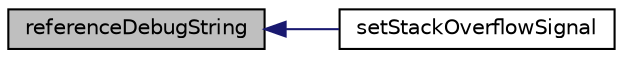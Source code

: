 digraph "referenceDebugString"
{
  edge [fontname="Helvetica",fontsize="10",labelfontname="Helvetica",labelfontsize="10"];
  node [fontname="Helvetica",fontsize="10",shape=record];
  rankdir="LR";
  Node35296 [label="referenceDebugString",height=0.2,width=0.4,color="black", fillcolor="grey75", style="filled", fontcolor="black"];
  Node35296 -> Node35297 [dir="back",color="midnightblue",fontsize="10",style="solid",fontname="Helvetica"];
  Node35297 [label="setStackOverflowSignal",height=0.2,width=0.4,color="black", fillcolor="white", style="filled",URL="$d6/d2d/_simulation_runtime_2c_2meta_2meta__modelica__builtin_8h.html#ab653f9a729a84c52a7f138c7d0c74601"];
}
